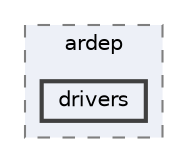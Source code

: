 digraph "drivers"
{
 // LATEX_PDF_SIZE
  bgcolor="transparent";
  edge [fontname=Helvetica,fontsize=10,labelfontname=Helvetica,labelfontsize=10];
  node [fontname=Helvetica,fontsize=10,shape=box,height=0.2,width=0.4];
  compound=true
  subgraph clusterdir_dec282243b7fcbe9bade2505418a0096 {
    graph [ bgcolor="#edf0f7", pencolor="grey50", label="ardep", fontname=Helvetica,fontsize=10 style="filled,dashed", URL="dir_dec282243b7fcbe9bade2505418a0096.html",tooltip=""]
  dir_eac499bf0152bc5db14217a9057fb2cd [label="drivers", fillcolor="#edf0f7", color="grey25", style="filled,bold", URL="dir_eac499bf0152bc5db14217a9057fb2cd.html",tooltip=""];
  }
}
